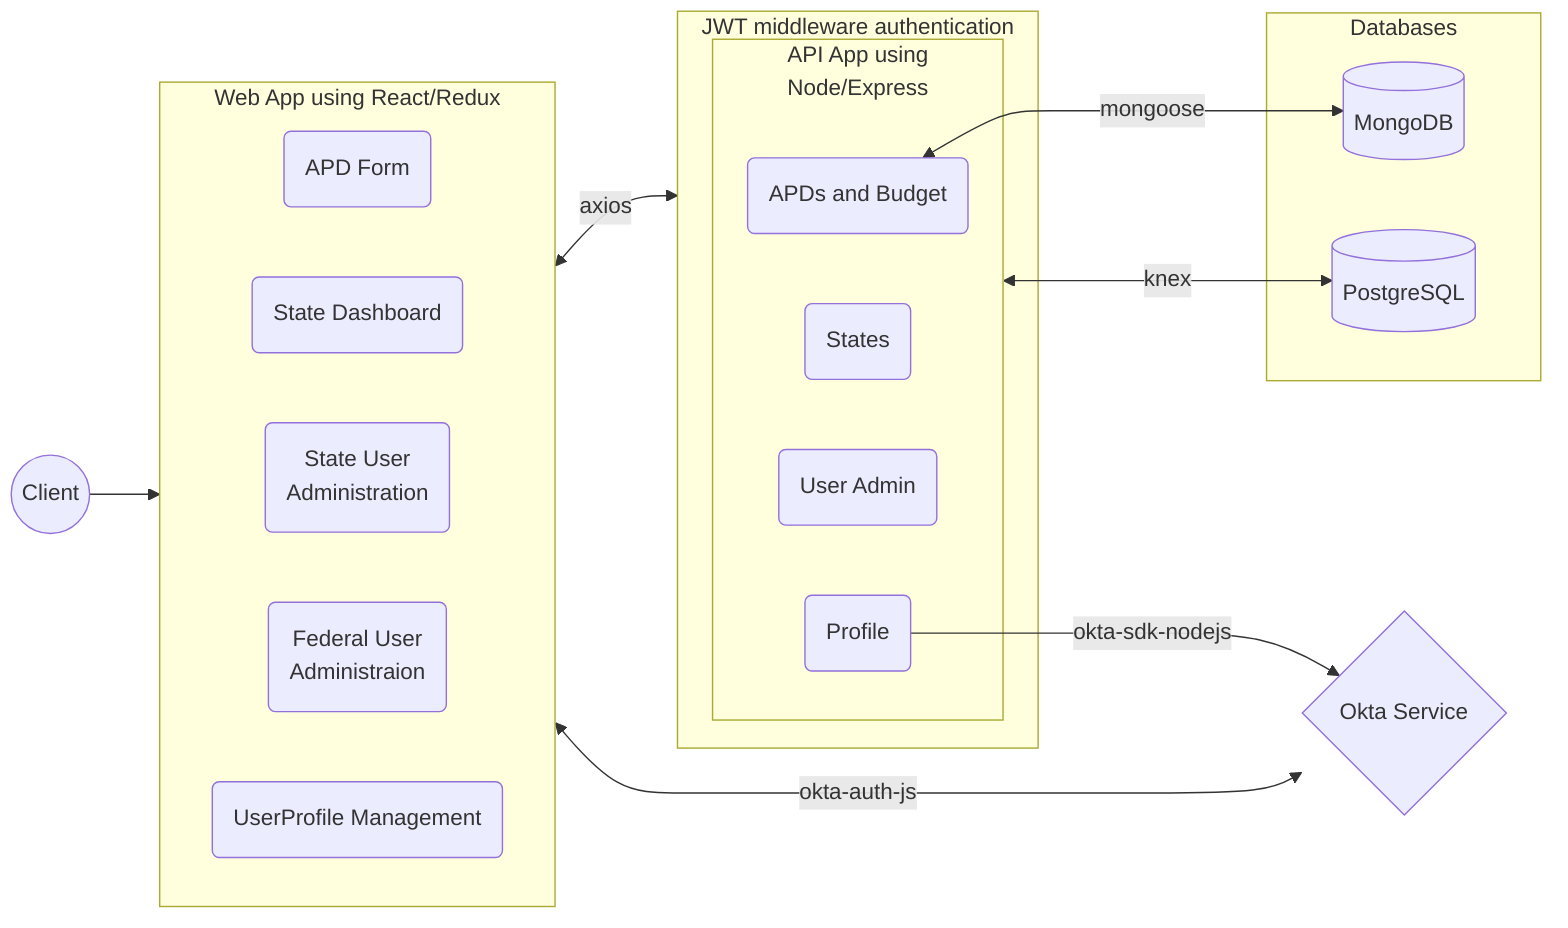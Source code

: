 flowchart LR
%% @config(../.vscode/settings.json)
    subgraph web [Web App using React/Redux]
        direction LR
        apdForm(APD Form)
        dashboard(State Dashboard)
        state(State User\n Administration)
        fed(Federal User\n Administraion)
        profile(UserProfile Management)
    end
    subgraph auth [JWT middleware authentication]
        direction LR
    

        subgraph api [API App using \nNode/Express]
            direction TB
            apd(APDs and Budget)
            states(States)
            users(User Admin)
            me(Profile)

        end
    end
    subgraph data [Databases]
        id1[(MongoDB)]
        id2[(PostgreSQL)]
    end

    user((Client)) --> web 
    web <-- axios --> auth
    web <-- okta-auth-js --> okta{Okta Service}
    apd <-- mongoose --> id1
    api <-- knex --> id2
    me -->|okta-sdk-nodejs|okta